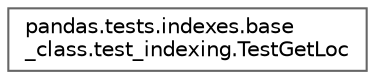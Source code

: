 digraph "Graphical Class Hierarchy"
{
 // LATEX_PDF_SIZE
  bgcolor="transparent";
  edge [fontname=Helvetica,fontsize=10,labelfontname=Helvetica,labelfontsize=10];
  node [fontname=Helvetica,fontsize=10,shape=box,height=0.2,width=0.4];
  rankdir="LR";
  Node0 [id="Node000000",label="pandas.tests.indexes.base\l_class.test_indexing.TestGetLoc",height=0.2,width=0.4,color="grey40", fillcolor="white", style="filled",URL="$da/d6b/classpandas_1_1tests_1_1indexes_1_1base__class_1_1test__indexing_1_1TestGetLoc.html",tooltip=" "];
}
